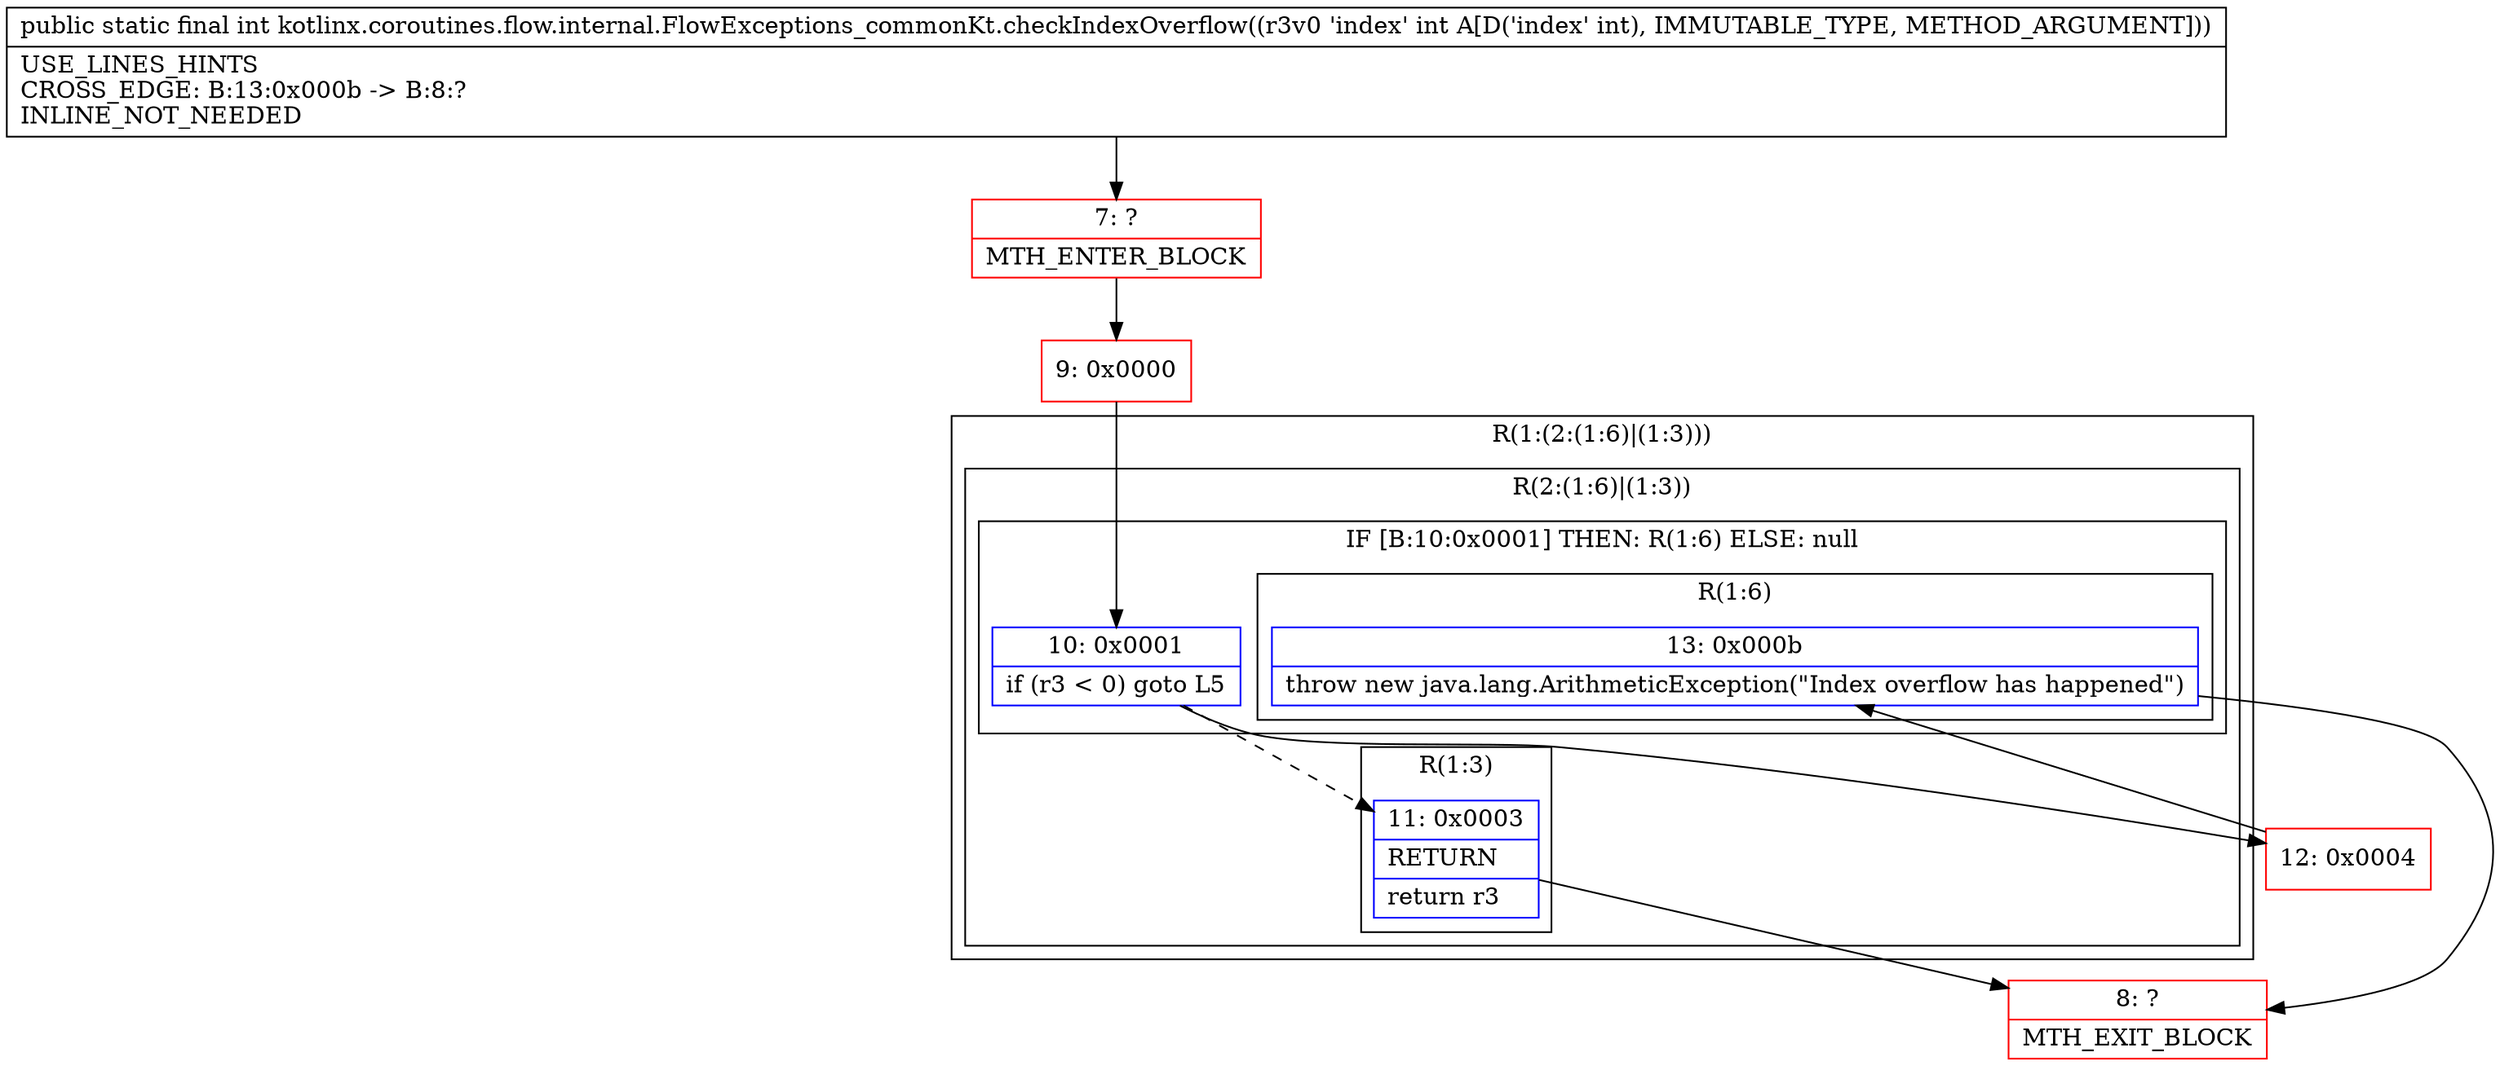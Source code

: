 digraph "CFG forkotlinx.coroutines.flow.internal.FlowExceptions_commonKt.checkIndexOverflow(I)I" {
subgraph cluster_Region_1546493174 {
label = "R(1:(2:(1:6)|(1:3)))";
node [shape=record,color=blue];
subgraph cluster_Region_90530259 {
label = "R(2:(1:6)|(1:3))";
node [shape=record,color=blue];
subgraph cluster_IfRegion_437442355 {
label = "IF [B:10:0x0001] THEN: R(1:6) ELSE: null";
node [shape=record,color=blue];
Node_10 [shape=record,label="{10\:\ 0x0001|if (r3 \< 0) goto L5\l}"];
subgraph cluster_Region_31230070 {
label = "R(1:6)";
node [shape=record,color=blue];
Node_13 [shape=record,label="{13\:\ 0x000b|throw new java.lang.ArithmeticException(\"Index overflow has happened\")\l}"];
}
}
subgraph cluster_Region_824606359 {
label = "R(1:3)";
node [shape=record,color=blue];
Node_11 [shape=record,label="{11\:\ 0x0003|RETURN\l|return r3\l}"];
}
}
}
Node_7 [shape=record,color=red,label="{7\:\ ?|MTH_ENTER_BLOCK\l}"];
Node_9 [shape=record,color=red,label="{9\:\ 0x0000}"];
Node_8 [shape=record,color=red,label="{8\:\ ?|MTH_EXIT_BLOCK\l}"];
Node_12 [shape=record,color=red,label="{12\:\ 0x0004}"];
MethodNode[shape=record,label="{public static final int kotlinx.coroutines.flow.internal.FlowExceptions_commonKt.checkIndexOverflow((r3v0 'index' int A[D('index' int), IMMUTABLE_TYPE, METHOD_ARGUMENT]))  | USE_LINES_HINTS\lCROSS_EDGE: B:13:0x000b \-\> B:8:?\lINLINE_NOT_NEEDED\l}"];
MethodNode -> Node_7;Node_10 -> Node_11[style=dashed];
Node_10 -> Node_12;
Node_13 -> Node_8;
Node_11 -> Node_8;
Node_7 -> Node_9;
Node_9 -> Node_10;
Node_12 -> Node_13;
}

